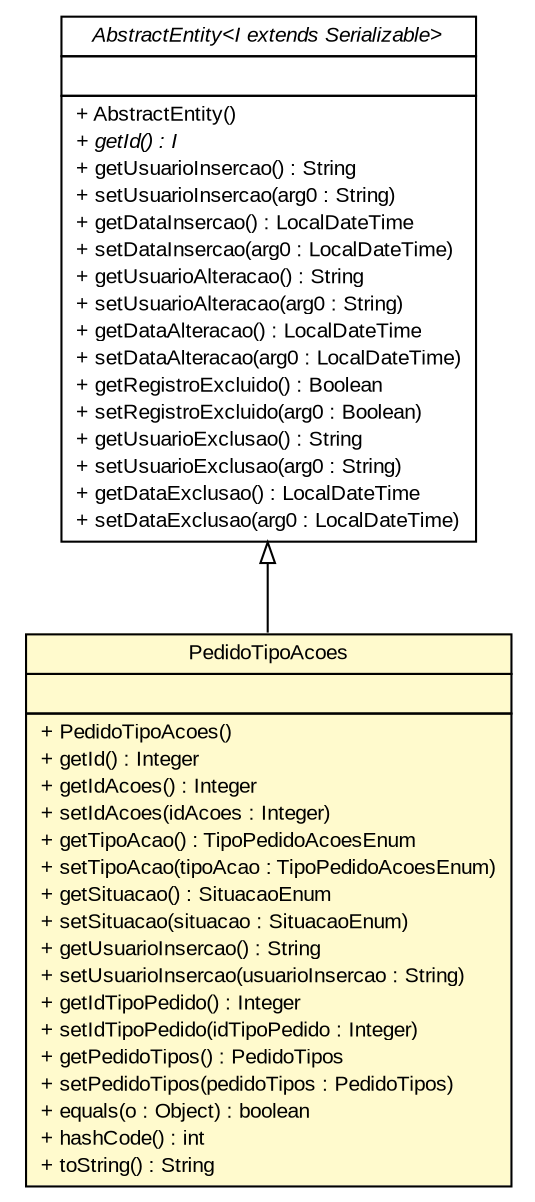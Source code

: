 #!/usr/local/bin/dot
#
# Class diagram 
# Generated by UMLGraph version R5_6 (http://www.umlgraph.org/)
#

digraph G {
	edge [fontname="arial",fontsize=10,labelfontname="arial",labelfontsize=10];
	node [fontname="arial",fontsize=10,shape=plaintext];
	nodesep=0.25;
	ranksep=0.5;
	// br.gov.to.sefaz.arr.parametros.persistence.entity.PedidoTipoAcoes
	c22933 [label=<<table title="br.gov.to.sefaz.arr.parametros.persistence.entity.PedidoTipoAcoes" border="0" cellborder="1" cellspacing="0" cellpadding="2" port="p" bgcolor="lemonChiffon" href="./PedidoTipoAcoes.html">
		<tr><td><table border="0" cellspacing="0" cellpadding="1">
<tr><td align="center" balign="center"> PedidoTipoAcoes </td></tr>
		</table></td></tr>
		<tr><td><table border="0" cellspacing="0" cellpadding="1">
<tr><td align="left" balign="left">  </td></tr>
		</table></td></tr>
		<tr><td><table border="0" cellspacing="0" cellpadding="1">
<tr><td align="left" balign="left"> + PedidoTipoAcoes() </td></tr>
<tr><td align="left" balign="left"> + getId() : Integer </td></tr>
<tr><td align="left" balign="left"> + getIdAcoes() : Integer </td></tr>
<tr><td align="left" balign="left"> + setIdAcoes(idAcoes : Integer) </td></tr>
<tr><td align="left" balign="left"> + getTipoAcao() : TipoPedidoAcoesEnum </td></tr>
<tr><td align="left" balign="left"> + setTipoAcao(tipoAcao : TipoPedidoAcoesEnum) </td></tr>
<tr><td align="left" balign="left"> + getSituacao() : SituacaoEnum </td></tr>
<tr><td align="left" balign="left"> + setSituacao(situacao : SituacaoEnum) </td></tr>
<tr><td align="left" balign="left"> + getUsuarioInsercao() : String </td></tr>
<tr><td align="left" balign="left"> + setUsuarioInsercao(usuarioInsercao : String) </td></tr>
<tr><td align="left" balign="left"> + getIdTipoPedido() : Integer </td></tr>
<tr><td align="left" balign="left"> + setIdTipoPedido(idTipoPedido : Integer) </td></tr>
<tr><td align="left" balign="left"> + getPedidoTipos() : PedidoTipos </td></tr>
<tr><td align="left" balign="left"> + setPedidoTipos(pedidoTipos : PedidoTipos) </td></tr>
<tr><td align="left" balign="left"> + equals(o : Object) : boolean </td></tr>
<tr><td align="left" balign="left"> + hashCode() : int </td></tr>
<tr><td align="left" balign="left"> + toString() : String </td></tr>
		</table></td></tr>
		</table>>, URL="./PedidoTipoAcoes.html", fontname="arial", fontcolor="black", fontsize=10.0];
	//br.gov.to.sefaz.arr.parametros.persistence.entity.PedidoTipoAcoes extends br.gov.to.sefaz.persistence.entity.AbstractEntity<java.lang.Integer>
	c22997:p -> c22933:p [dir=back,arrowtail=empty];
	// br.gov.to.sefaz.persistence.entity.AbstractEntity<I extends java.io.Serializable>
	c22997 [label=<<table title="br.gov.to.sefaz.persistence.entity.AbstractEntity" border="0" cellborder="1" cellspacing="0" cellpadding="2" port="p" href="http://java.sun.com/j2se/1.4.2/docs/api/br/gov/to/sefaz/persistence/entity/AbstractEntity.html">
		<tr><td><table border="0" cellspacing="0" cellpadding="1">
<tr><td align="center" balign="center"><font face="arial italic"> AbstractEntity&lt;I extends Serializable&gt; </font></td></tr>
		</table></td></tr>
		<tr><td><table border="0" cellspacing="0" cellpadding="1">
<tr><td align="left" balign="left">  </td></tr>
		</table></td></tr>
		<tr><td><table border="0" cellspacing="0" cellpadding="1">
<tr><td align="left" balign="left"> + AbstractEntity() </td></tr>
<tr><td align="left" balign="left"><font face="arial italic" point-size="10.0"> + getId() : I </font></td></tr>
<tr><td align="left" balign="left"> + getUsuarioInsercao() : String </td></tr>
<tr><td align="left" balign="left"> + setUsuarioInsercao(arg0 : String) </td></tr>
<tr><td align="left" balign="left"> + getDataInsercao() : LocalDateTime </td></tr>
<tr><td align="left" balign="left"> + setDataInsercao(arg0 : LocalDateTime) </td></tr>
<tr><td align="left" balign="left"> + getUsuarioAlteracao() : String </td></tr>
<tr><td align="left" balign="left"> + setUsuarioAlteracao(arg0 : String) </td></tr>
<tr><td align="left" balign="left"> + getDataAlteracao() : LocalDateTime </td></tr>
<tr><td align="left" balign="left"> + setDataAlteracao(arg0 : LocalDateTime) </td></tr>
<tr><td align="left" balign="left"> + getRegistroExcluido() : Boolean </td></tr>
<tr><td align="left" balign="left"> + setRegistroExcluido(arg0 : Boolean) </td></tr>
<tr><td align="left" balign="left"> + getUsuarioExclusao() : String </td></tr>
<tr><td align="left" balign="left"> + setUsuarioExclusao(arg0 : String) </td></tr>
<tr><td align="left" balign="left"> + getDataExclusao() : LocalDateTime </td></tr>
<tr><td align="left" balign="left"> + setDataExclusao(arg0 : LocalDateTime) </td></tr>
		</table></td></tr>
		</table>>, URL="http://java.sun.com/j2se/1.4.2/docs/api/br/gov/to/sefaz/persistence/entity/AbstractEntity.html", fontname="arial", fontcolor="black", fontsize=10.0];
}

